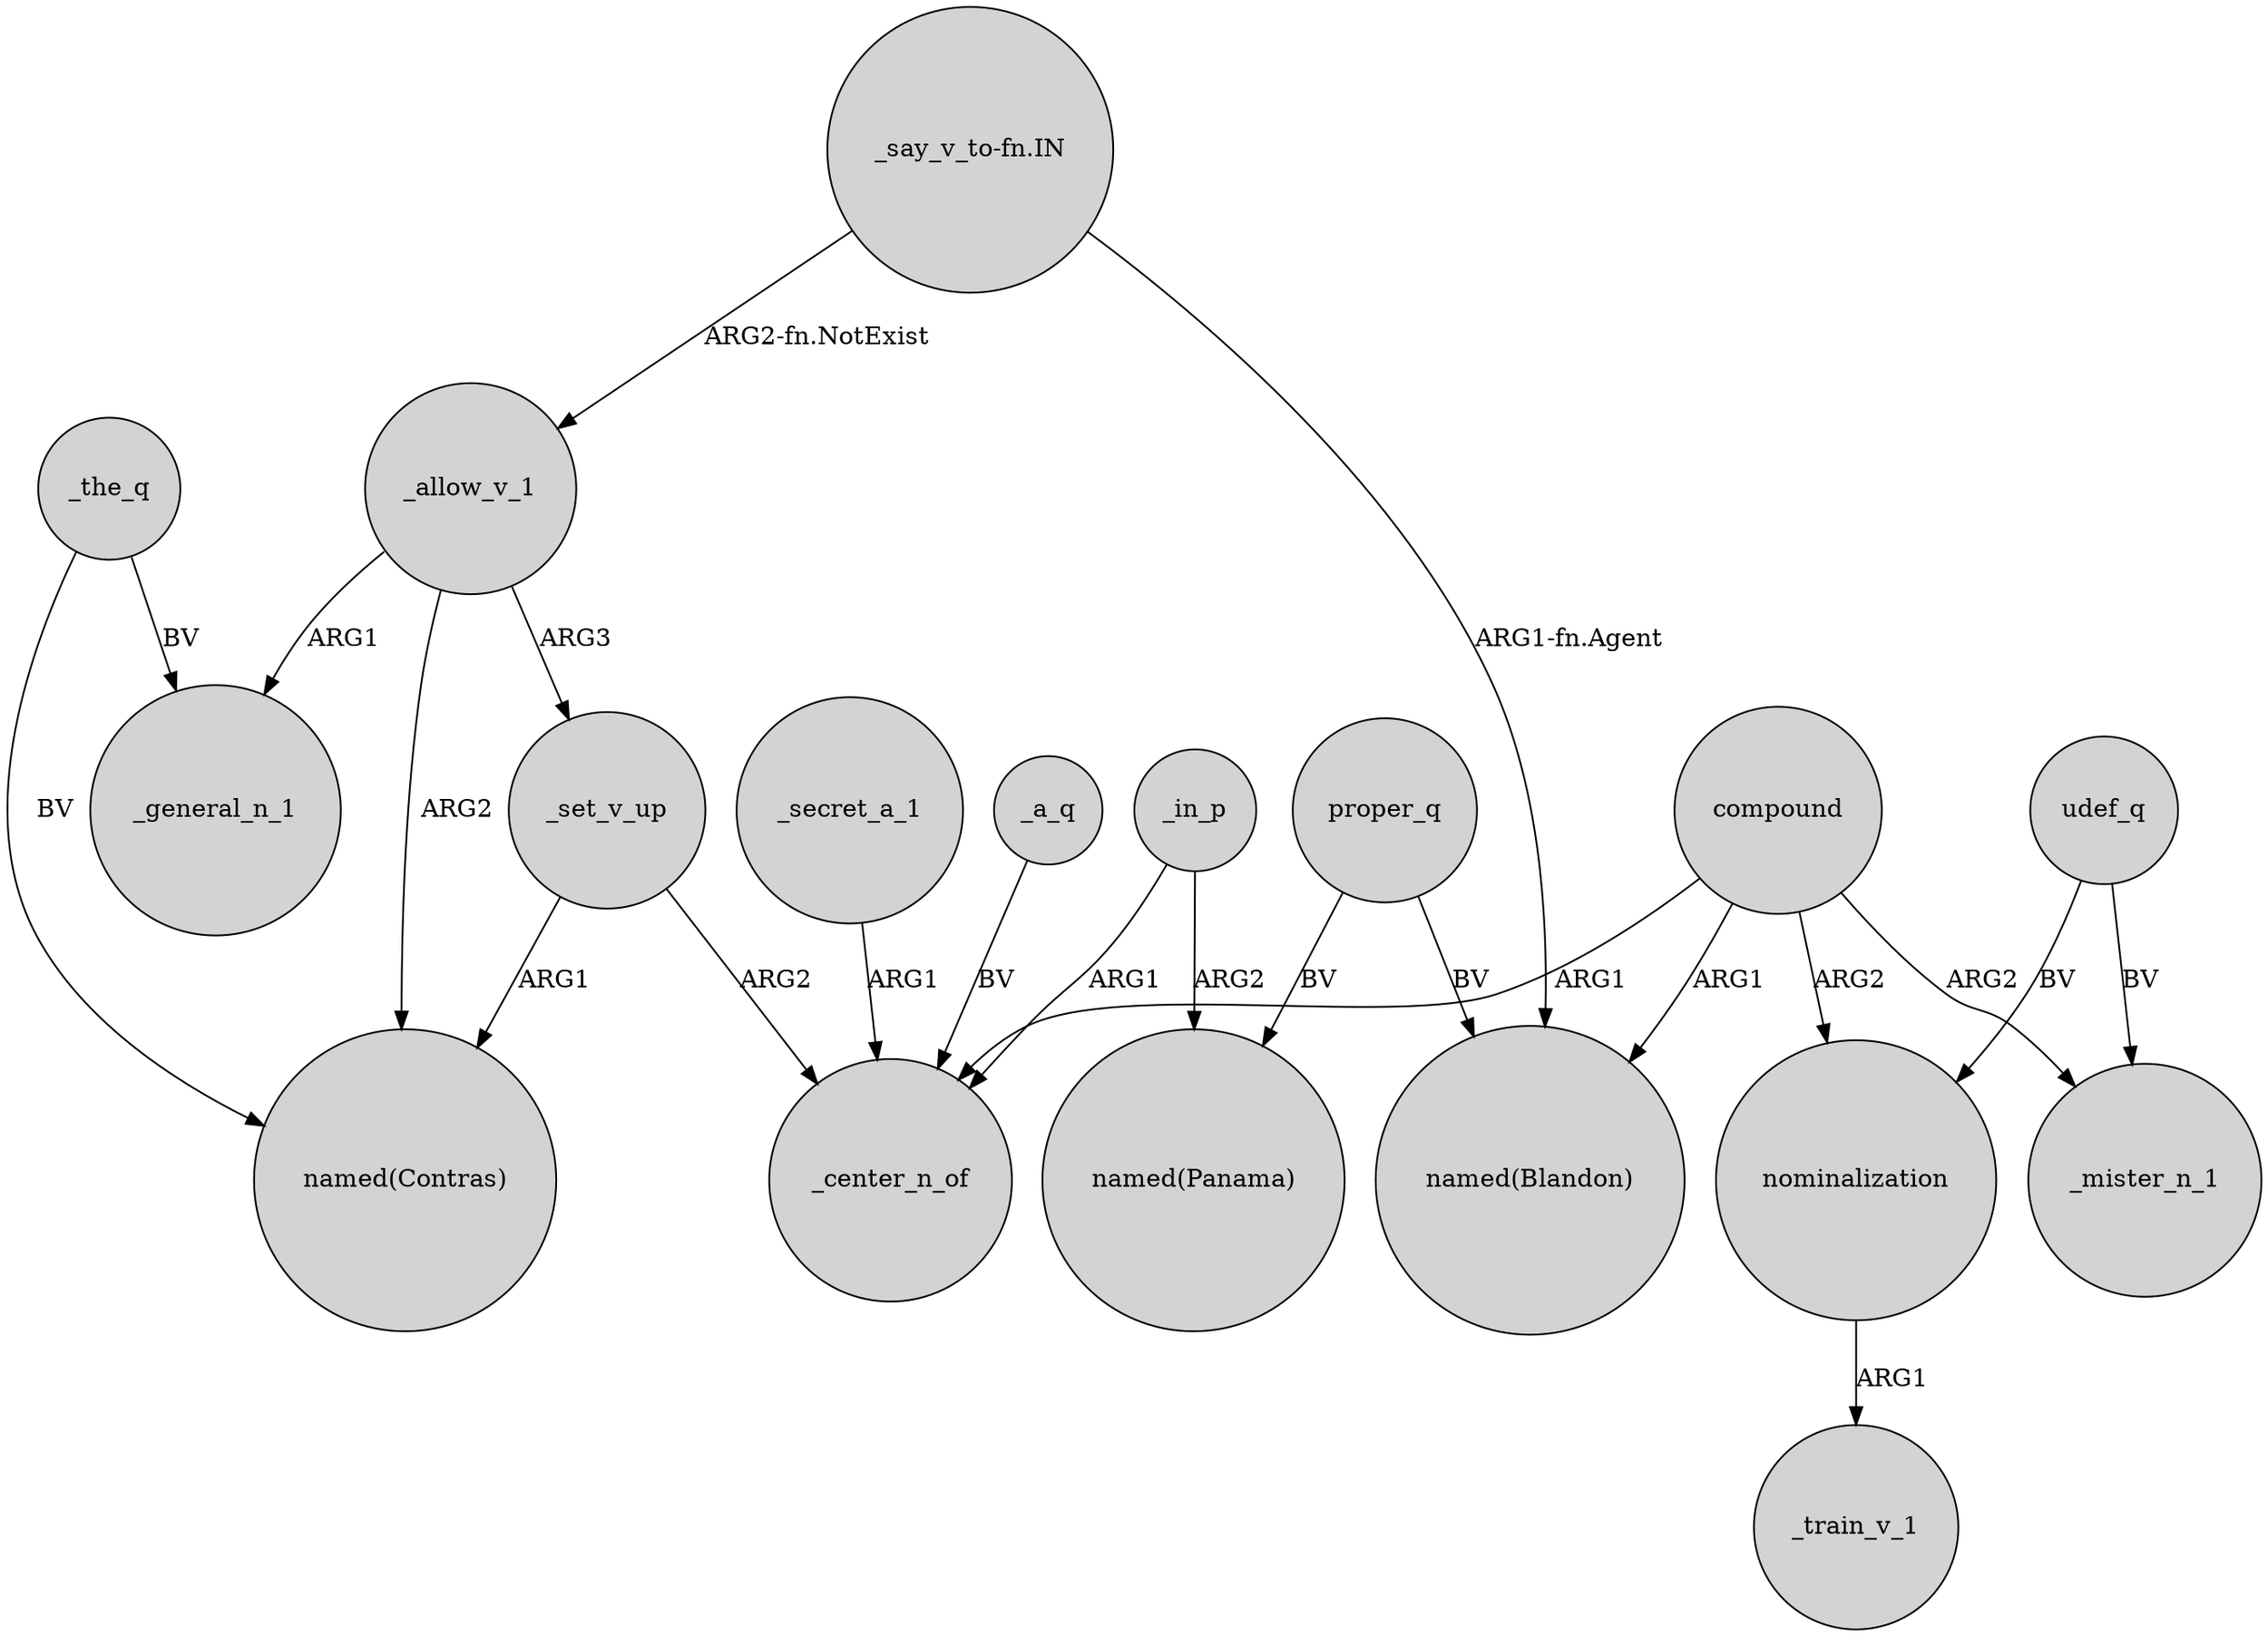 digraph {
	node [shape=circle style=filled]
	_allow_v_1 -> _general_n_1 [label=ARG1]
	proper_q -> "named(Blandon)" [label=BV]
	_in_p -> _center_n_of [label=ARG1]
	_the_q -> _general_n_1 [label=BV]
	_secret_a_1 -> _center_n_of [label=ARG1]
	compound -> _mister_n_1 [label=ARG2]
	_a_q -> _center_n_of [label=BV]
	"_say_v_to-fn.IN" -> "named(Blandon)" [label="ARG1-fn.Agent"]
	udef_q -> _mister_n_1 [label=BV]
	compound -> nominalization [label=ARG2]
	"_say_v_to-fn.IN" -> _allow_v_1 [label="ARG2-fn.NotExist"]
	_in_p -> "named(Panama)" [label=ARG2]
	compound -> "named(Blandon)" [label=ARG1]
	proper_q -> "named(Panama)" [label=BV]
	_allow_v_1 -> _set_v_up [label=ARG3]
	_set_v_up -> "named(Contras)" [label=ARG1]
	compound -> _center_n_of [label=ARG1]
	udef_q -> nominalization [label=BV]
	_set_v_up -> _center_n_of [label=ARG2]
	_the_q -> "named(Contras)" [label=BV]
	_allow_v_1 -> "named(Contras)" [label=ARG2]
	nominalization -> _train_v_1 [label=ARG1]
}
